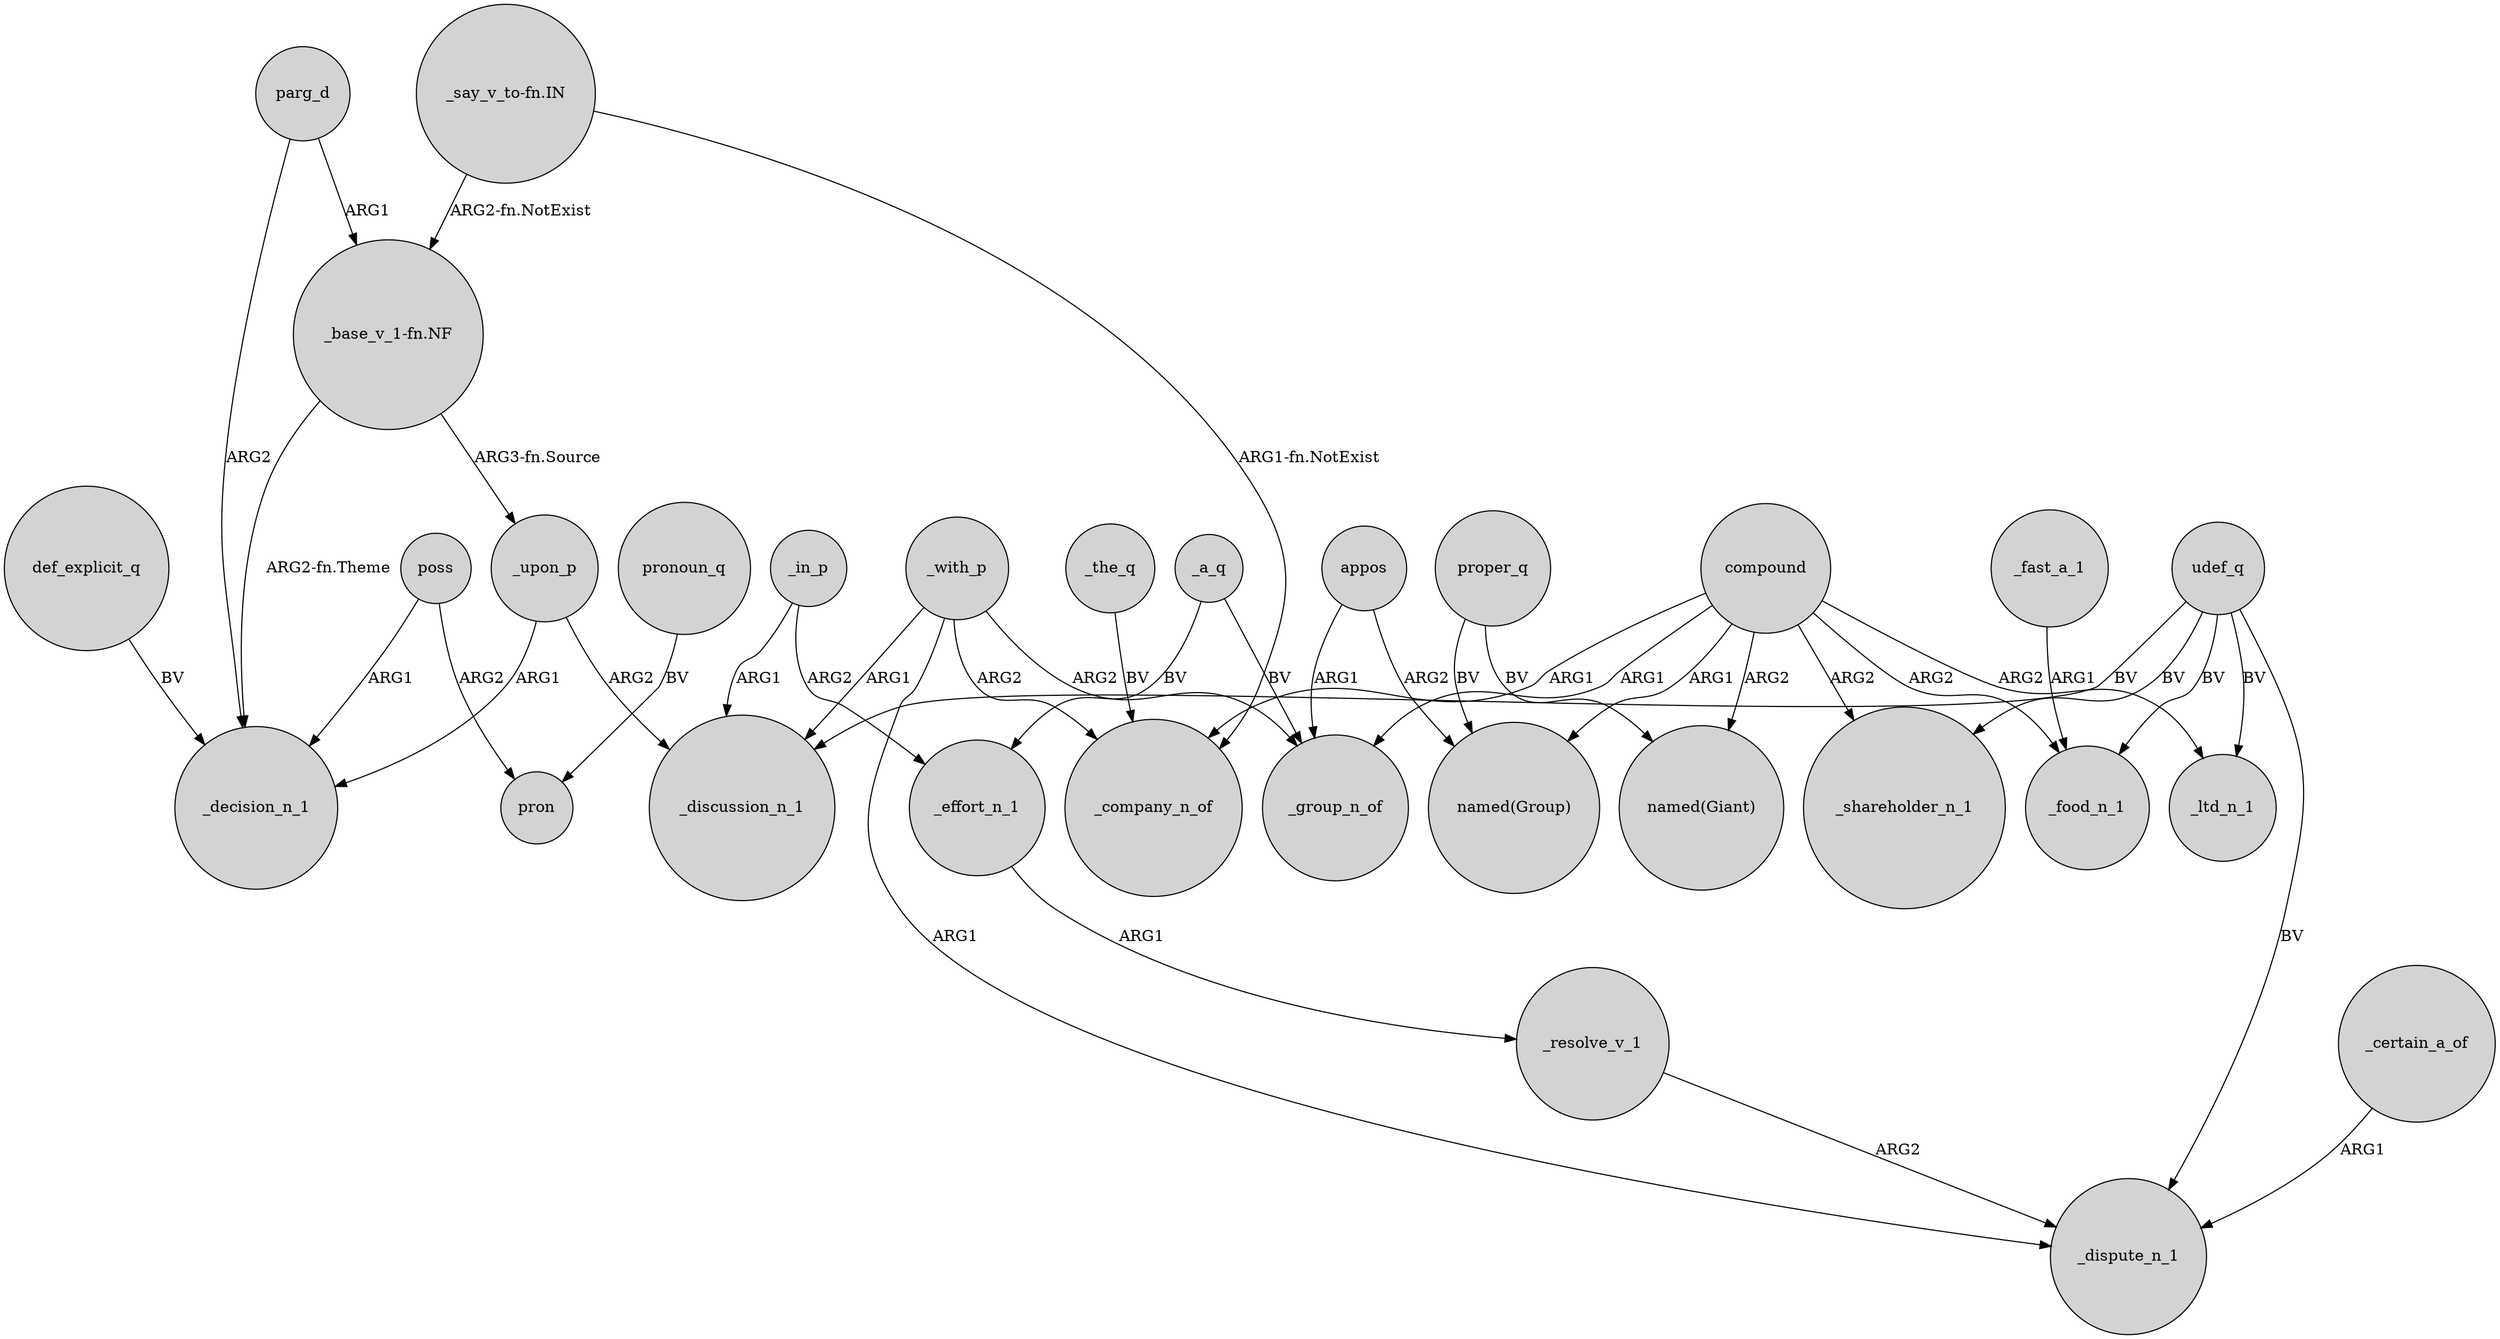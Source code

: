 digraph {
	node [shape=circle style=filled]
	"_say_v_to-fn.IN" -> "_base_v_1-fn.NF" [label="ARG2-fn.NotExist"]
	appos -> _group_n_of [label=ARG1]
	proper_q -> "named(Giant)" [label=BV]
	compound -> _food_n_1 [label=ARG2]
	_with_p -> _discussion_n_1 [label=ARG1]
	_fast_a_1 -> _food_n_1 [label=ARG1]
	poss -> pron [label=ARG2]
	udef_q -> _dispute_n_1 [label=BV]
	compound -> _shareholder_n_1 [label=ARG2]
	udef_q -> _discussion_n_1 [label=BV]
	_in_p -> _effort_n_1 [label=ARG2]
	_with_p -> _dispute_n_1 [label=ARG1]
	parg_d -> _decision_n_1 [label=ARG2]
	_upon_p -> _decision_n_1 [label=ARG1]
	"_base_v_1-fn.NF" -> _decision_n_1 [label="ARG2-fn.Theme"]
	"_base_v_1-fn.NF" -> _upon_p [label="ARG3-fn.Source"]
	compound -> "named(Giant)" [label=ARG2]
	udef_q -> _shareholder_n_1 [label=BV]
	udef_q -> _food_n_1 [label=BV]
	_the_q -> _company_n_of [label=BV]
	compound -> "named(Group)" [label=ARG1]
	_in_p -> _discussion_n_1 [label=ARG1]
	compound -> _company_n_of [label=ARG1]
	pronoun_q -> pron [label=BV]
	_with_p -> _group_n_of [label=ARG2]
	"_say_v_to-fn.IN" -> _company_n_of [label="ARG1-fn.NotExist"]
	_upon_p -> _discussion_n_1 [label=ARG2]
	poss -> _decision_n_1 [label=ARG1]
	def_explicit_q -> _decision_n_1 [label=BV]
	_with_p -> _company_n_of [label=ARG2]
	_effort_n_1 -> _resolve_v_1 [label=ARG1]
	appos -> "named(Group)" [label=ARG2]
	_a_q -> _effort_n_1 [label=BV]
	_certain_a_of -> _dispute_n_1 [label=ARG1]
	_resolve_v_1 -> _dispute_n_1 [label=ARG2]
	compound -> _ltd_n_1 [label=ARG2]
	_a_q -> _group_n_of [label=BV]
	proper_q -> "named(Group)" [label=BV]
	udef_q -> _ltd_n_1 [label=BV]
	parg_d -> "_base_v_1-fn.NF" [label=ARG1]
	compound -> _group_n_of [label=ARG1]
}
